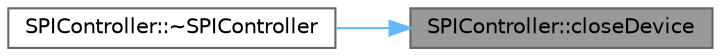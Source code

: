 digraph "SPIController::closeDevice"
{
 // LATEX_PDF_SIZE
  bgcolor="transparent";
  edge [fontname=Helvetica,fontsize=10,labelfontname=Helvetica,labelfontsize=10];
  node [fontname=Helvetica,fontsize=10,shape=box,height=0.2,width=0.4];
  rankdir="RL";
  Node1 [id="Node000001",label="SPIController::closeDevice",height=0.2,width=0.4,color="gray40", fillcolor="grey60", style="filled", fontcolor="black",tooltip="Close the SPI device."];
  Node1 -> Node2 [id="edge1_Node000001_Node000002",dir="back",color="steelblue1",style="solid",tooltip=" "];
  Node2 [id="Node000002",label="SPIController::~SPIController",height=0.2,width=0.4,color="grey40", fillcolor="white", style="filled",URL="$classSPIController.html#af7e0207785deb89c9e7c7d74d20ba876",tooltip="Destroy the SPIController::SPIController object."];
}
